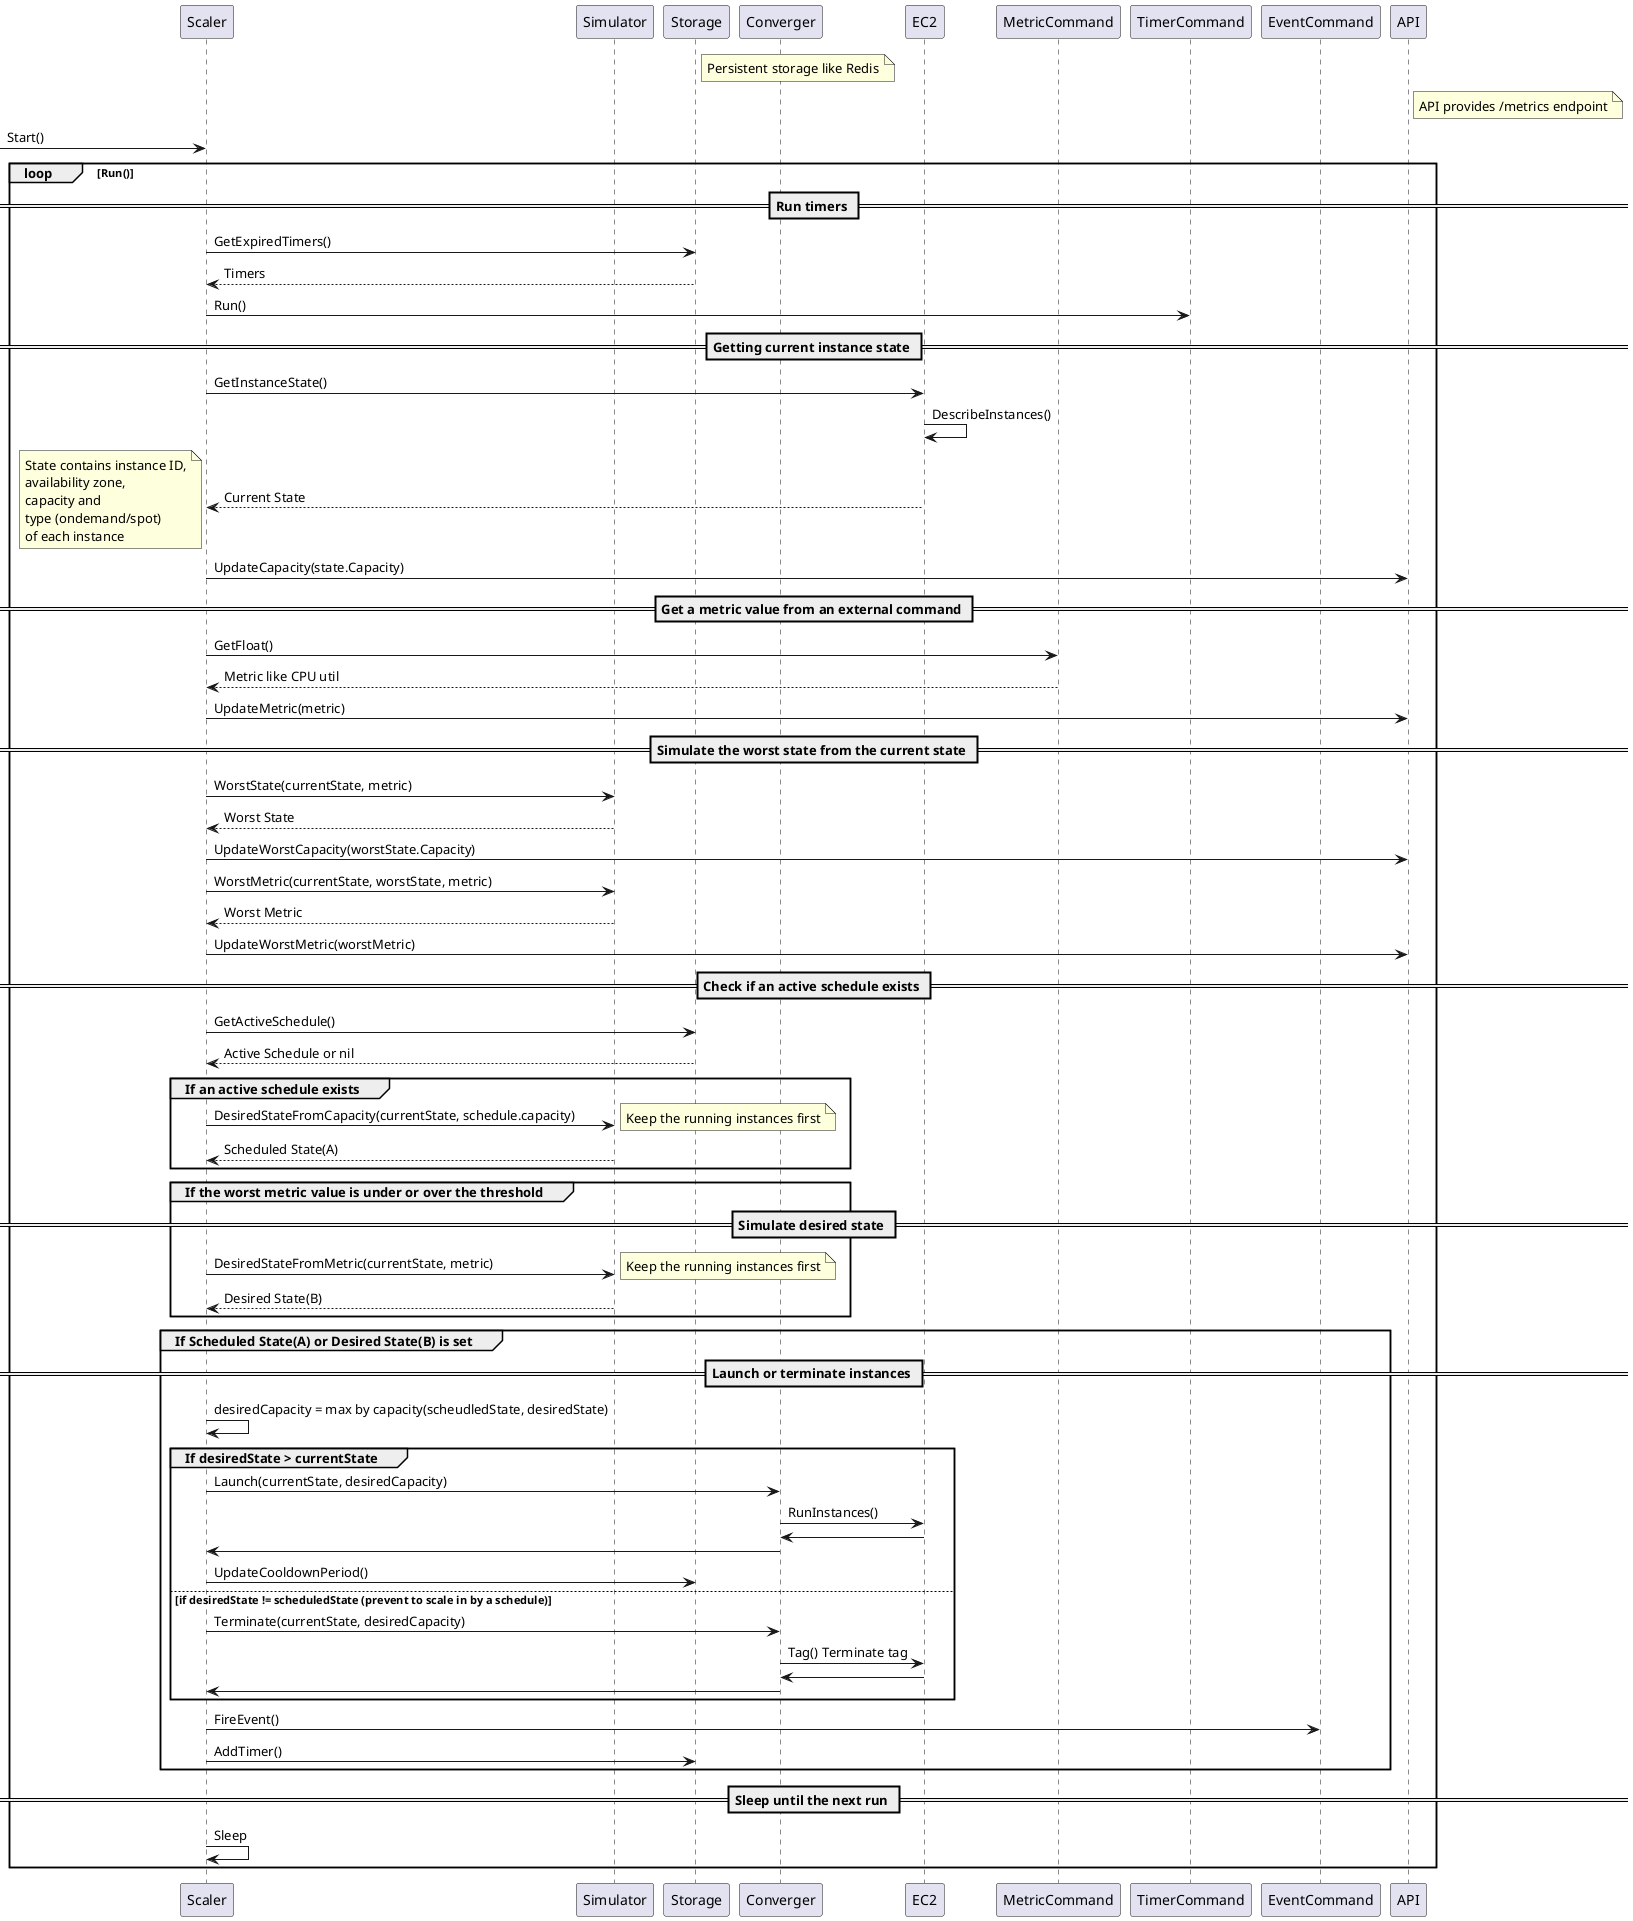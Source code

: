 @startuml Spotscaler

' Participants are sorted by https://gist.github.com/ryotarai/3ad29d5b947ca079ddc03e3a0174cd5d
participant Scaler
participant Simulator
participant Storage
participant Converger
participant EC2
participant MetricCommand
participant TimerCommand
participant EventCommand
participant API

note right of Storage
    Persistent storage like Redis
end note
note right of API
    API provides /metrics endpoint
end note

[-> Scaler: Start()
loop Run()
    == Run timers ==

    Scaler -> Storage: GetExpiredTimers()
    Scaler <-- Storage: Timers
    Scaler -> TimerCommand: Run()

    == Getting current instance state ==

    Scaler -> EC2: GetInstanceState()
        EC2 -> EC2: DescribeInstances()
    Scaler <-- EC2: Current State
    note left
        State contains instance ID,
        availability zone,
        capacity and
        type (ondemand/spot)
        of each instance
    end note

    Scaler -> API: UpdateCapacity(state.Capacity)

    == Get a metric value from an external command ==

    Scaler -> MetricCommand: GetFloat()
    Scaler <-- MetricCommand: Metric like CPU util
    Scaler -> API: UpdateMetric(metric)

    == Simulate the worst state from the current state ==

    Scaler -> Simulator: WorstState(currentState, metric)
    Scaler <-- Simulator: Worst State
    Scaler -> API: UpdateWorstCapacity(worstState.Capacity)

    Scaler -> Simulator: WorstMetric(currentState, worstState, metric)
    Scaler <-- Simulator: Worst Metric
    Scaler -> API: UpdateWorstMetric(worstMetric)

    == Check if an active schedule exists ==

    Scaler -> Storage: GetActiveSchedule()
    Scaler <-- Storage: Active Schedule or nil
    group If an active schedule exists
        Scaler -> Simulator: DesiredStateFromCapacity(currentState, schedule.capacity)
        note right: Keep the running instances first
        Scaler <-- Simulator: Scheduled State(A)
    end

    group If the worst metric value is under or over the threshold
        == Simulate desired state ==
        Scaler -> Simulator: DesiredStateFromMetric(currentState, metric)
        note right: Keep the running instances first
        Scaler <-- Simulator: Desired State(B)
    end

    group If Scheduled State(A) or Desired State(B) is set
        == Launch or terminate instances ==
        Scaler -> Scaler: desiredCapacity = max by capacity(scheudledState, desiredState)
        group If desiredState > currentState
            Scaler -> Converger: Launch(currentState, desiredCapacity)
                Converger -> EC2: RunInstances()
                Converger <- EC2
            Scaler <- Converger
            Scaler -> Storage: UpdateCooldownPeriod()
        else if desiredState != scheduledState (prevent to scale in by a schedule)
            Scaler -> Converger: Terminate(currentState, desiredCapacity)
                Converger -> EC2: Tag() Terminate tag
                Converger <- EC2
            Scaler <- Converger
        end
        Scaler -> EventCommand: FireEvent()
        Scaler -> Storage: AddTimer()
    end

    == Sleep until the next run ==

    Scaler -> Scaler: Sleep
end

@enduml
